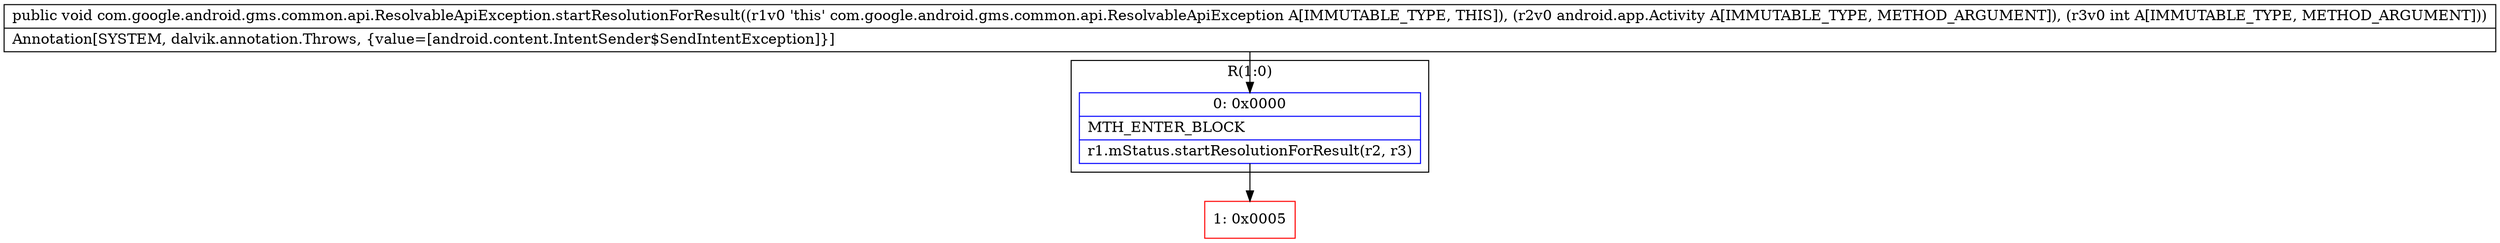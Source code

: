 digraph "CFG forcom.google.android.gms.common.api.ResolvableApiException.startResolutionForResult(Landroid\/app\/Activity;I)V" {
subgraph cluster_Region_1240822407 {
label = "R(1:0)";
node [shape=record,color=blue];
Node_0 [shape=record,label="{0\:\ 0x0000|MTH_ENTER_BLOCK\l|r1.mStatus.startResolutionForResult(r2, r3)\l}"];
}
Node_1 [shape=record,color=red,label="{1\:\ 0x0005}"];
MethodNode[shape=record,label="{public void com.google.android.gms.common.api.ResolvableApiException.startResolutionForResult((r1v0 'this' com.google.android.gms.common.api.ResolvableApiException A[IMMUTABLE_TYPE, THIS]), (r2v0 android.app.Activity A[IMMUTABLE_TYPE, METHOD_ARGUMENT]), (r3v0 int A[IMMUTABLE_TYPE, METHOD_ARGUMENT]))  | Annotation[SYSTEM, dalvik.annotation.Throws, \{value=[android.content.IntentSender$SendIntentException]\}]\l}"];
MethodNode -> Node_0;
Node_0 -> Node_1;
}

